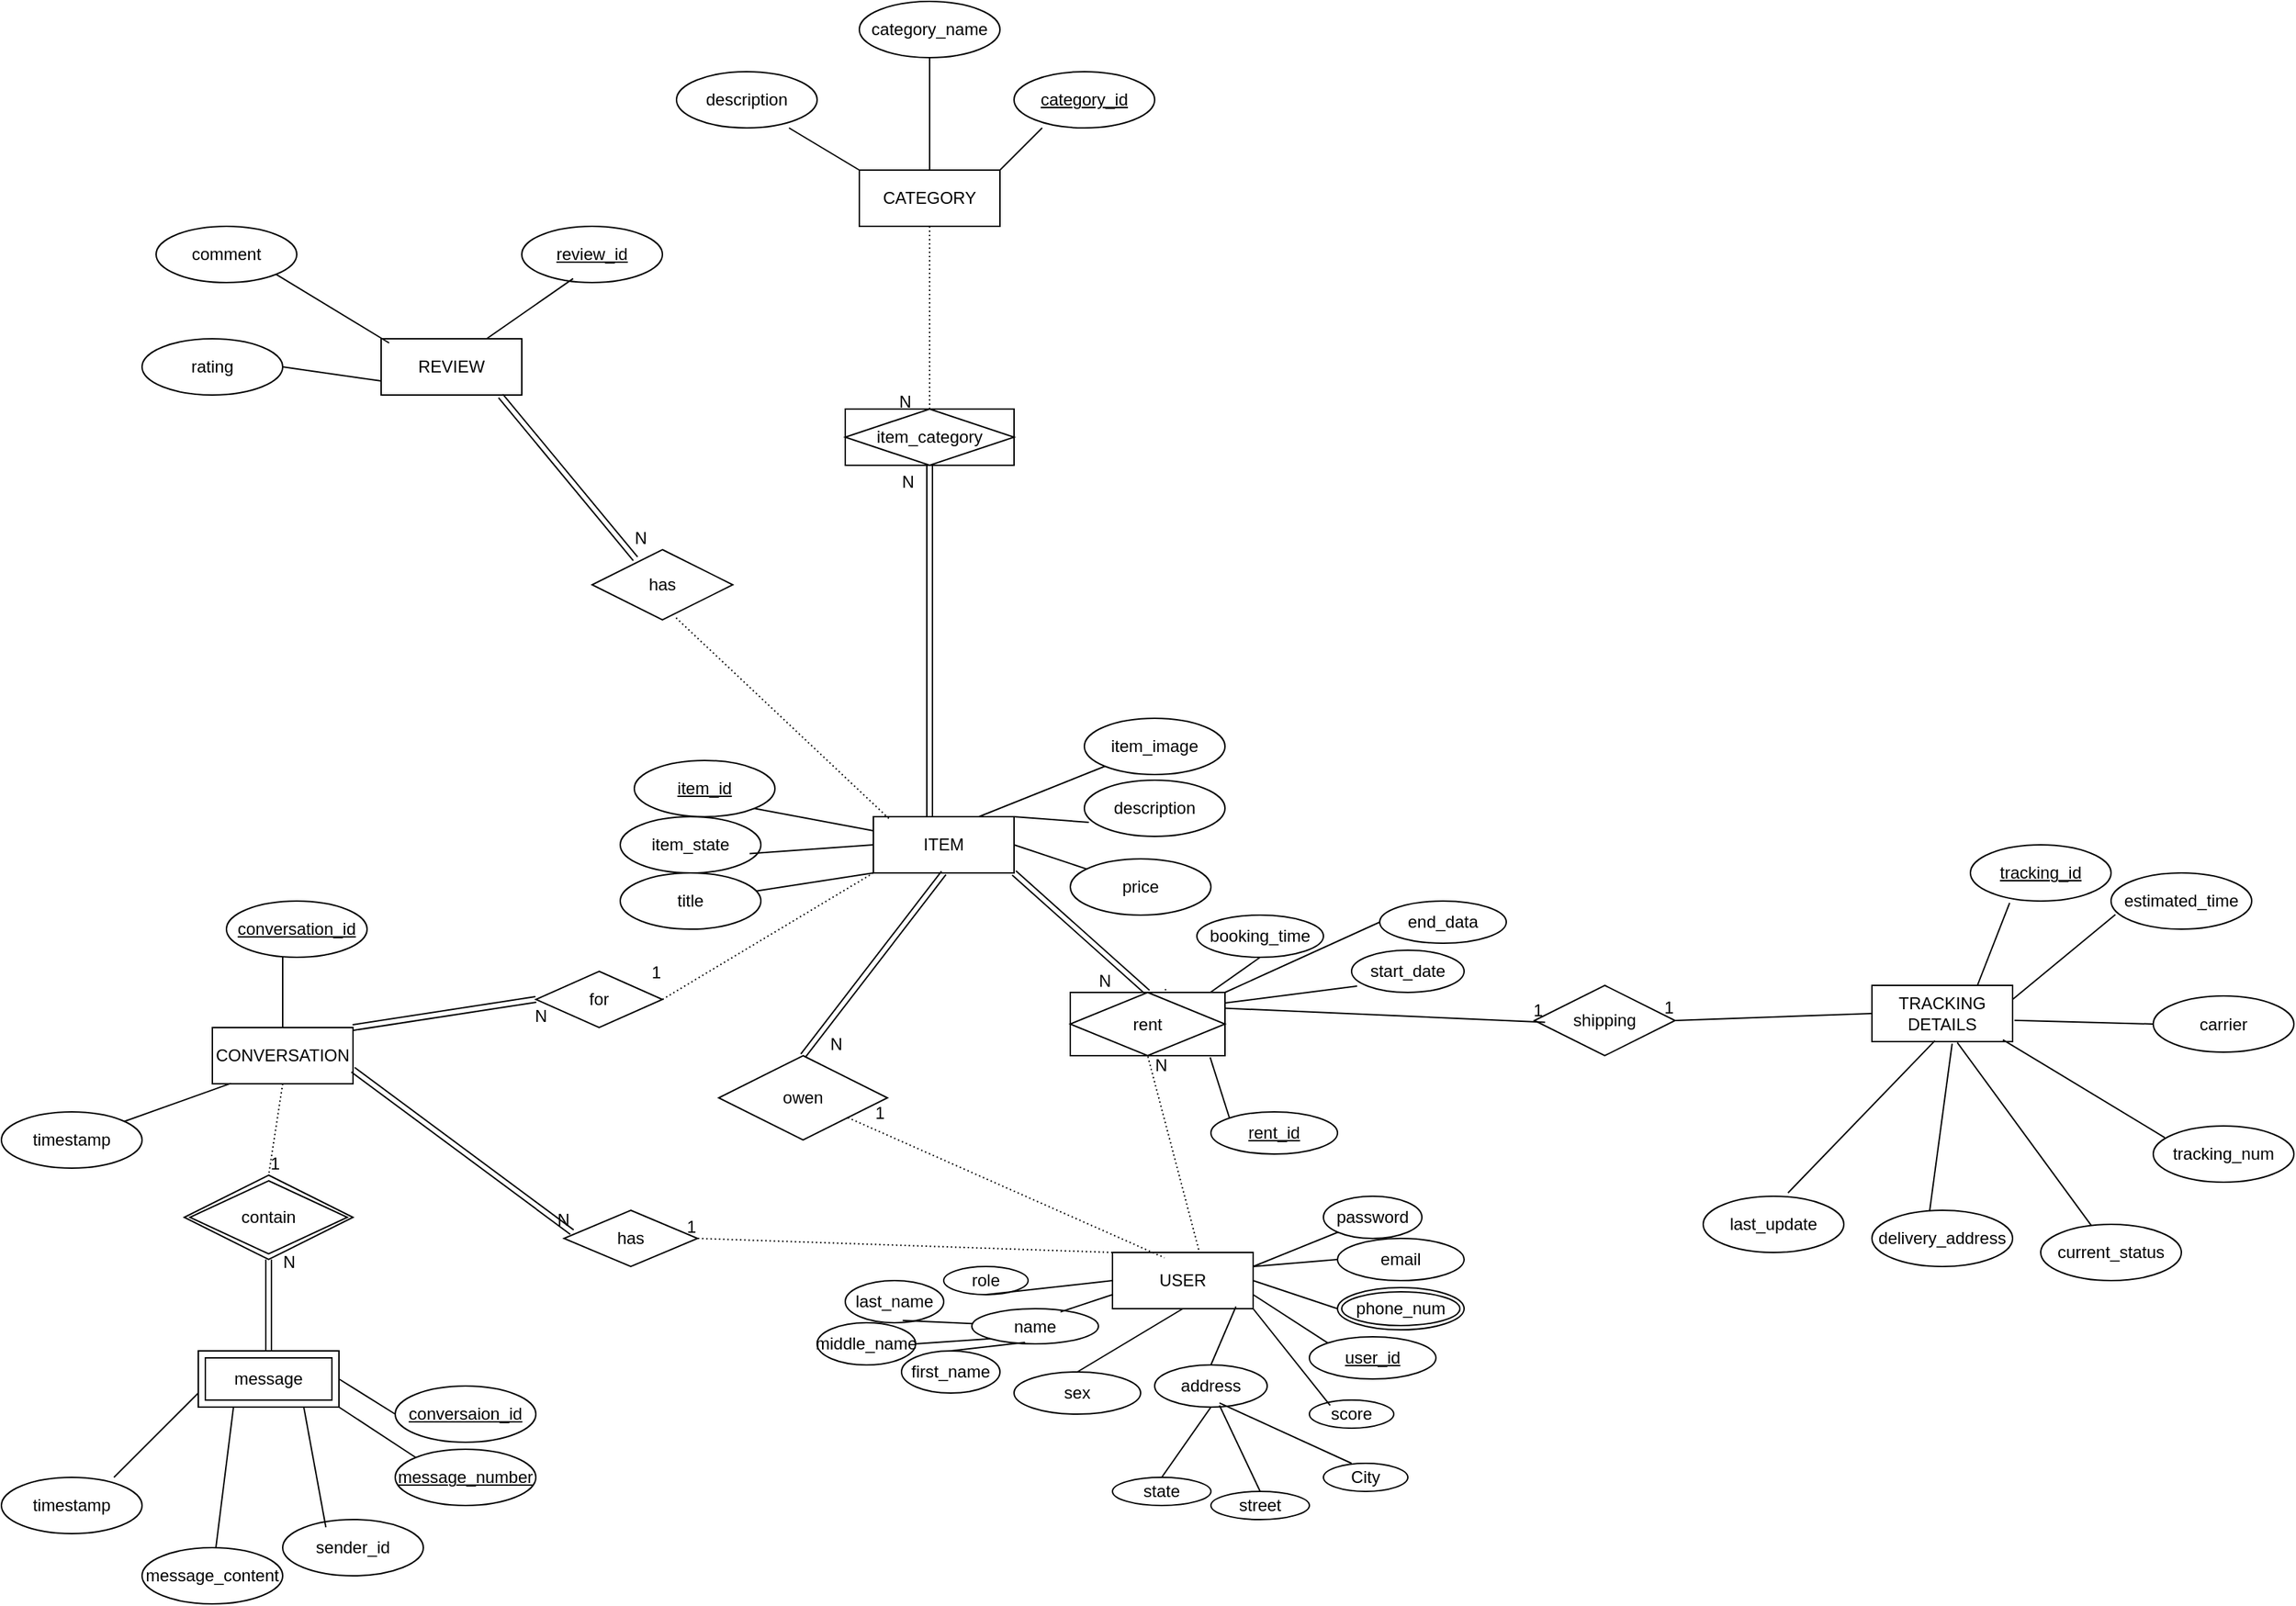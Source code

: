 <mxfile version="26.2.2">
  <diagram name="Page-1" id="l9JlZQkNLKE_KTfB_-UX">
    <mxGraphModel dx="2308" dy="1243" grid="1" gridSize="10" guides="1" tooltips="1" connect="1" arrows="1" fold="1" page="0" pageScale="1" pageWidth="1654" pageHeight="1169" math="0" shadow="0">
      <root>
        <mxCell id="0" />
        <mxCell id="1" parent="0" />
        <mxCell id="wPHAMOmzvQz0wvzDcsgE-15" value="USER" style="whiteSpace=wrap;html=1;align=center;" parent="1" vertex="1">
          <mxGeometry x="-330" y="880" width="100" height="40" as="geometry" />
        </mxCell>
        <mxCell id="wPHAMOmzvQz0wvzDcsgE-16" value="ITEM" style="whiteSpace=wrap;html=1;align=center;" parent="1" vertex="1">
          <mxGeometry x="-500" y="570" width="100" height="40" as="geometry" />
        </mxCell>
        <mxCell id="wPHAMOmzvQz0wvzDcsgE-17" value="REVIEW" style="whiteSpace=wrap;html=1;align=center;" parent="1" vertex="1">
          <mxGeometry x="-850" y="230" width="100" height="40" as="geometry" />
        </mxCell>
        <mxCell id="wPHAMOmzvQz0wvzDcsgE-18" value="CATEGORY" style="whiteSpace=wrap;html=1;align=center;" parent="1" vertex="1">
          <mxGeometry x="-510" y="110" width="100" height="40" as="geometry" />
        </mxCell>
        <mxCell id="wPHAMOmzvQz0wvzDcsgE-19" value="CONVERSATION" style="whiteSpace=wrap;html=1;align=center;" parent="1" vertex="1">
          <mxGeometry x="-970" y="720" width="100" height="40" as="geometry" />
        </mxCell>
        <mxCell id="wPHAMOmzvQz0wvzDcsgE-20" value="TRACKING DETAILS" style="whiteSpace=wrap;html=1;align=center;" parent="1" vertex="1">
          <mxGeometry x="210" y="690" width="100" height="40" as="geometry" />
        </mxCell>
        <mxCell id="wPHAMOmzvQz0wvzDcsgE-49" value="address" style="ellipse;whiteSpace=wrap;html=1;align=center;" parent="1" vertex="1">
          <mxGeometry x="-300" y="960" width="80" height="30" as="geometry" />
        </mxCell>
        <mxCell id="wPHAMOmzvQz0wvzDcsgE-50" value="sex" style="ellipse;whiteSpace=wrap;html=1;align=center;" parent="1" vertex="1">
          <mxGeometry x="-400" y="965" width="90" height="30" as="geometry" />
        </mxCell>
        <mxCell id="wPHAMOmzvQz0wvzDcsgE-51" value="name" style="ellipse;whiteSpace=wrap;html=1;align=center;" parent="1" vertex="1">
          <mxGeometry x="-430" y="920" width="90" height="25" as="geometry" />
        </mxCell>
        <mxCell id="wPHAMOmzvQz0wvzDcsgE-55" value="first_name" style="ellipse;whiteSpace=wrap;html=1;align=center;" parent="1" vertex="1">
          <mxGeometry x="-480" y="950" width="70" height="30" as="geometry" />
        </mxCell>
        <mxCell id="wPHAMOmzvQz0wvzDcsgE-57" value="middle_name" style="ellipse;whiteSpace=wrap;html=1;align=center;" parent="1" vertex="1">
          <mxGeometry x="-540" y="930" width="70" height="30" as="geometry" />
        </mxCell>
        <mxCell id="wPHAMOmzvQz0wvzDcsgE-59" value="last_name" style="ellipse;whiteSpace=wrap;html=1;align=center;" parent="1" vertex="1">
          <mxGeometry x="-520" y="900" width="70" height="30" as="geometry" />
        </mxCell>
        <mxCell id="wPHAMOmzvQz0wvzDcsgE-61" value="" style="endArrow=none;html=1;rounded=0;exitX=0.5;exitY=1;exitDx=0;exitDy=0;entryX=0.5;entryY=0;entryDx=0;entryDy=0;" parent="1" source="wPHAMOmzvQz0wvzDcsgE-15" target="wPHAMOmzvQz0wvzDcsgE-50" edge="1">
          <mxGeometry relative="1" as="geometry">
            <mxPoint x="-380" y="990" as="sourcePoint" />
            <mxPoint x="-220" y="990" as="targetPoint" />
          </mxGeometry>
        </mxCell>
        <mxCell id="wPHAMOmzvQz0wvzDcsgE-62" value="" style="endArrow=none;html=1;rounded=0;exitX=0.878;exitY=0.96;exitDx=0;exitDy=0;exitPerimeter=0;entryX=0.5;entryY=0;entryDx=0;entryDy=0;" parent="1" source="wPHAMOmzvQz0wvzDcsgE-15" target="wPHAMOmzvQz0wvzDcsgE-49" edge="1">
          <mxGeometry relative="1" as="geometry">
            <mxPoint x="-380" y="990" as="sourcePoint" />
            <mxPoint x="-220" y="990" as="targetPoint" />
          </mxGeometry>
        </mxCell>
        <mxCell id="wPHAMOmzvQz0wvzDcsgE-63" value="score" style="ellipse;whiteSpace=wrap;html=1;align=center;" parent="1" vertex="1">
          <mxGeometry x="-190" y="985" width="60" height="20" as="geometry" />
        </mxCell>
        <mxCell id="wPHAMOmzvQz0wvzDcsgE-64" value="" style="endArrow=none;html=1;rounded=0;exitX=1;exitY=1;exitDx=0;exitDy=0;entryX=0.246;entryY=0.191;entryDx=0;entryDy=0;entryPerimeter=0;" parent="1" source="wPHAMOmzvQz0wvzDcsgE-15" target="wPHAMOmzvQz0wvzDcsgE-63" edge="1">
          <mxGeometry relative="1" as="geometry">
            <mxPoint x="-380" y="990" as="sourcePoint" />
            <mxPoint x="-220" y="990" as="targetPoint" />
          </mxGeometry>
        </mxCell>
        <mxCell id="wPHAMOmzvQz0wvzDcsgE-66" value="state" style="ellipse;whiteSpace=wrap;html=1;align=center;" parent="1" vertex="1">
          <mxGeometry x="-330" y="1040" width="70" height="20" as="geometry" />
        </mxCell>
        <mxCell id="wPHAMOmzvQz0wvzDcsgE-67" value="" style="endArrow=none;html=1;rounded=0;exitX=0.5;exitY=0;exitDx=0;exitDy=0;entryX=0.5;entryY=1;entryDx=0;entryDy=0;" parent="1" source="wPHAMOmzvQz0wvzDcsgE-66" target="wPHAMOmzvQz0wvzDcsgE-49" edge="1">
          <mxGeometry relative="1" as="geometry">
            <mxPoint x="-380" y="900" as="sourcePoint" />
            <mxPoint x="-220" y="900" as="targetPoint" />
          </mxGeometry>
        </mxCell>
        <mxCell id="wPHAMOmzvQz0wvzDcsgE-68" value="street" style="ellipse;whiteSpace=wrap;html=1;align=center;" parent="1" vertex="1">
          <mxGeometry x="-260" y="1050" width="70" height="20" as="geometry" />
        </mxCell>
        <mxCell id="wPHAMOmzvQz0wvzDcsgE-70" value="" style="endArrow=none;html=1;rounded=0;exitX=0.5;exitY=0;exitDx=0;exitDy=0;entryX=0.576;entryY=0.961;entryDx=0;entryDy=0;entryPerimeter=0;" parent="1" source="wPHAMOmzvQz0wvzDcsgE-68" target="wPHAMOmzvQz0wvzDcsgE-49" edge="1">
          <mxGeometry relative="1" as="geometry">
            <mxPoint x="-380" y="900" as="sourcePoint" />
            <mxPoint x="-220" y="900" as="targetPoint" />
          </mxGeometry>
        </mxCell>
        <mxCell id="wPHAMOmzvQz0wvzDcsgE-71" value="City" style="ellipse;whiteSpace=wrap;html=1;align=center;" parent="1" vertex="1">
          <mxGeometry x="-180" y="1030" width="60" height="20" as="geometry" />
        </mxCell>
        <mxCell id="wPHAMOmzvQz0wvzDcsgE-72" value="" style="endArrow=none;html=1;rounded=0;entryX=0.576;entryY=0.903;entryDx=0;entryDy=0;entryPerimeter=0;exitX=0.333;exitY=0;exitDx=0;exitDy=0;exitPerimeter=0;" parent="1" source="wPHAMOmzvQz0wvzDcsgE-71" target="wPHAMOmzvQz0wvzDcsgE-49" edge="1">
          <mxGeometry relative="1" as="geometry">
            <mxPoint x="-210" y="1040" as="sourcePoint" />
            <mxPoint x="-220" y="900" as="targetPoint" />
          </mxGeometry>
        </mxCell>
        <mxCell id="wPHAMOmzvQz0wvzDcsgE-74" value="" style="endArrow=none;html=1;rounded=0;entryX=0;entryY=0;entryDx=0;entryDy=0;exitX=1;exitY=0.75;exitDx=0;exitDy=0;" parent="1" source="wPHAMOmzvQz0wvzDcsgE-15" target="wPHAMOmzvQz0wvzDcsgE-80" edge="1">
          <mxGeometry relative="1" as="geometry">
            <mxPoint x="-380" y="900" as="sourcePoint" />
            <mxPoint x="-190.48" y="907.525" as="targetPoint" />
          </mxGeometry>
        </mxCell>
        <mxCell id="wPHAMOmzvQz0wvzDcsgE-75" value="" style="endArrow=none;html=1;rounded=0;exitX=0.583;exitY=0.946;exitDx=0;exitDy=0;exitPerimeter=0;" parent="1" source="wPHAMOmzvQz0wvzDcsgE-59" target="wPHAMOmzvQz0wvzDcsgE-51" edge="1">
          <mxGeometry relative="1" as="geometry">
            <mxPoint x="-380" y="900" as="sourcePoint" />
            <mxPoint x="-220" y="900" as="targetPoint" />
          </mxGeometry>
        </mxCell>
        <mxCell id="wPHAMOmzvQz0wvzDcsgE-76" value="" style="endArrow=none;html=1;rounded=0;exitX=1;exitY=0.5;exitDx=0;exitDy=0;entryX=0;entryY=1;entryDx=0;entryDy=0;" parent="1" source="wPHAMOmzvQz0wvzDcsgE-57" target="wPHAMOmzvQz0wvzDcsgE-51" edge="1">
          <mxGeometry relative="1" as="geometry">
            <mxPoint x="-380" y="900" as="sourcePoint" />
            <mxPoint x="-220" y="900" as="targetPoint" />
          </mxGeometry>
        </mxCell>
        <mxCell id="wPHAMOmzvQz0wvzDcsgE-77" value="" style="endArrow=none;html=1;rounded=0;exitX=0.5;exitY=0;exitDx=0;exitDy=0;entryX=0.42;entryY=0.962;entryDx=0;entryDy=0;entryPerimeter=0;" parent="1" source="wPHAMOmzvQz0wvzDcsgE-55" target="wPHAMOmzvQz0wvzDcsgE-51" edge="1">
          <mxGeometry relative="1" as="geometry">
            <mxPoint x="-380" y="900" as="sourcePoint" />
            <mxPoint x="-220" y="900" as="targetPoint" />
          </mxGeometry>
        </mxCell>
        <mxCell id="wPHAMOmzvQz0wvzDcsgE-78" value="" style="endArrow=none;html=1;rounded=0;exitX=0.7;exitY=0.092;exitDx=0;exitDy=0;exitPerimeter=0;entryX=0;entryY=0.75;entryDx=0;entryDy=0;" parent="1" source="wPHAMOmzvQz0wvzDcsgE-51" target="wPHAMOmzvQz0wvzDcsgE-15" edge="1">
          <mxGeometry relative="1" as="geometry">
            <mxPoint x="-380" y="900" as="sourcePoint" />
            <mxPoint x="-220" y="900" as="targetPoint" />
          </mxGeometry>
        </mxCell>
        <mxCell id="wPHAMOmzvQz0wvzDcsgE-79" value="phone_num" style="ellipse;shape=doubleEllipse;margin=3;whiteSpace=wrap;html=1;align=center;" parent="1" vertex="1">
          <mxGeometry x="-170" y="905" width="90" height="30" as="geometry" />
        </mxCell>
        <mxCell id="wPHAMOmzvQz0wvzDcsgE-80" value="user_id" style="ellipse;whiteSpace=wrap;html=1;align=center;fontStyle=4;" parent="1" vertex="1">
          <mxGeometry x="-190" y="940" width="90" height="30" as="geometry" />
        </mxCell>
        <mxCell id="wPHAMOmzvQz0wvzDcsgE-81" value="" style="endArrow=none;html=1;rounded=0;entryX=0;entryY=0.5;entryDx=0;entryDy=0;exitX=1;exitY=0.5;exitDx=0;exitDy=0;" parent="1" source="wPHAMOmzvQz0wvzDcsgE-15" target="wPHAMOmzvQz0wvzDcsgE-79" edge="1">
          <mxGeometry relative="1" as="geometry">
            <mxPoint x="-380" y="900" as="sourcePoint" />
            <mxPoint x="-220" y="900" as="targetPoint" />
          </mxGeometry>
        </mxCell>
        <mxCell id="wPHAMOmzvQz0wvzDcsgE-84" value="email" style="ellipse;whiteSpace=wrap;html=1;align=center;" parent="1" vertex="1">
          <mxGeometry x="-170" y="870" width="90" height="30" as="geometry" />
        </mxCell>
        <mxCell id="wPHAMOmzvQz0wvzDcsgE-85" value="" style="endArrow=none;html=1;rounded=0;entryX=0;entryY=0.5;entryDx=0;entryDy=0;" parent="1" target="wPHAMOmzvQz0wvzDcsgE-84" edge="1">
          <mxGeometry relative="1" as="geometry">
            <mxPoint x="-230" y="890" as="sourcePoint" />
            <mxPoint x="-220" y="900" as="targetPoint" />
          </mxGeometry>
        </mxCell>
        <mxCell id="wPHAMOmzvQz0wvzDcsgE-86" value="password" style="ellipse;whiteSpace=wrap;html=1;align=center;" parent="1" vertex="1">
          <mxGeometry x="-180" y="840" width="70" height="30" as="geometry" />
        </mxCell>
        <mxCell id="wPHAMOmzvQz0wvzDcsgE-87" value="" style="endArrow=none;html=1;rounded=0;entryX=0;entryY=1;entryDx=0;entryDy=0;exitX=1;exitY=0.25;exitDx=0;exitDy=0;" parent="1" source="wPHAMOmzvQz0wvzDcsgE-15" target="wPHAMOmzvQz0wvzDcsgE-86" edge="1">
          <mxGeometry relative="1" as="geometry">
            <mxPoint x="-380" y="900" as="sourcePoint" />
            <mxPoint x="-220" y="900" as="targetPoint" />
          </mxGeometry>
        </mxCell>
        <mxCell id="wPHAMOmzvQz0wvzDcsgE-88" value="role" style="ellipse;whiteSpace=wrap;html=1;align=center;" parent="1" vertex="1">
          <mxGeometry x="-450" y="890" width="60" height="20" as="geometry" />
        </mxCell>
        <mxCell id="wPHAMOmzvQz0wvzDcsgE-89" value="" style="endArrow=none;html=1;rounded=0;exitX=0.5;exitY=1;exitDx=0;exitDy=0;entryX=0;entryY=0.5;entryDx=0;entryDy=0;" parent="1" source="wPHAMOmzvQz0wvzDcsgE-88" target="wPHAMOmzvQz0wvzDcsgE-15" edge="1">
          <mxGeometry relative="1" as="geometry">
            <mxPoint x="-380" y="900" as="sourcePoint" />
            <mxPoint x="-220" y="900" as="targetPoint" />
          </mxGeometry>
        </mxCell>
        <mxCell id="wPHAMOmzvQz0wvzDcsgE-96" value="owen" style="shape=rhombus;perimeter=rhombusPerimeter;whiteSpace=wrap;html=1;align=center;" parent="1" vertex="1">
          <mxGeometry x="-610" y="740" width="120" height="60" as="geometry" />
        </mxCell>
        <mxCell id="wPHAMOmzvQz0wvzDcsgE-97" value="" style="shape=link;html=1;rounded=0;exitX=0.5;exitY=0;exitDx=0;exitDy=0;entryX=0.5;entryY=1;entryDx=0;entryDy=0;" parent="1" source="wPHAMOmzvQz0wvzDcsgE-96" target="wPHAMOmzvQz0wvzDcsgE-16" edge="1">
          <mxGeometry relative="1" as="geometry">
            <mxPoint x="-310" y="590" as="sourcePoint" />
            <mxPoint x="-150" y="590" as="targetPoint" />
          </mxGeometry>
        </mxCell>
        <mxCell id="wPHAMOmzvQz0wvzDcsgE-98" value="N" style="resizable=0;html=1;whiteSpace=wrap;align=right;verticalAlign=bottom;" parent="wPHAMOmzvQz0wvzDcsgE-97" connectable="0" vertex="1">
          <mxGeometry x="1" relative="1" as="geometry">
            <mxPoint x="-70" y="130" as="offset" />
          </mxGeometry>
        </mxCell>
        <mxCell id="wPHAMOmzvQz0wvzDcsgE-99" value="" style="endArrow=none;html=1;rounded=0;dashed=1;dashPattern=1 2;entryX=0.37;entryY=0.094;entryDx=0;entryDy=0;entryPerimeter=0;" parent="1" source="wPHAMOmzvQz0wvzDcsgE-96" target="wPHAMOmzvQz0wvzDcsgE-15" edge="1">
          <mxGeometry relative="1" as="geometry">
            <mxPoint x="-310" y="590" as="sourcePoint" />
            <mxPoint x="-150" y="590" as="targetPoint" />
          </mxGeometry>
        </mxCell>
        <mxCell id="wPHAMOmzvQz0wvzDcsgE-100" value="1" style="resizable=0;html=1;whiteSpace=wrap;align=right;verticalAlign=bottom;" parent="wPHAMOmzvQz0wvzDcsgE-99" connectable="0" vertex="1">
          <mxGeometry x="1" relative="1" as="geometry">
            <mxPoint x="-197" y="-94" as="offset" />
          </mxGeometry>
        </mxCell>
        <mxCell id="wPHAMOmzvQz0wvzDcsgE-105" value="" style="shape=link;html=1;rounded=0;exitX=1;exitY=1;exitDx=0;exitDy=0;entryX=0.5;entryY=0;entryDx=0;entryDy=0;" parent="1" source="wPHAMOmzvQz0wvzDcsgE-16" target="LBv7Q6NV7wOnJ5ve1A3O-66" edge="1">
          <mxGeometry relative="1" as="geometry">
            <mxPoint x="-400" y="620" as="sourcePoint" />
            <mxPoint x="-290" y="680" as="targetPoint" />
          </mxGeometry>
        </mxCell>
        <mxCell id="wPHAMOmzvQz0wvzDcsgE-106" value="N" style="resizable=0;html=1;whiteSpace=wrap;align=right;verticalAlign=bottom;" parent="wPHAMOmzvQz0wvzDcsgE-105" connectable="0" vertex="1">
          <mxGeometry x="1" relative="1" as="geometry">
            <mxPoint x="-25" as="offset" />
          </mxGeometry>
        </mxCell>
        <mxCell id="wPHAMOmzvQz0wvzDcsgE-111" value="item_id" style="ellipse;whiteSpace=wrap;html=1;align=center;fontStyle=4;" parent="1" vertex="1">
          <mxGeometry x="-670" y="530" width="100" height="40" as="geometry" />
        </mxCell>
        <mxCell id="wPHAMOmzvQz0wvzDcsgE-113" value="item_image" style="ellipse;whiteSpace=wrap;html=1;align=center;" parent="1" vertex="1">
          <mxGeometry x="-350" y="500" width="100" height="40" as="geometry" />
        </mxCell>
        <mxCell id="wPHAMOmzvQz0wvzDcsgE-114" value="price" style="ellipse;whiteSpace=wrap;html=1;align=center;" parent="1" vertex="1">
          <mxGeometry x="-360" y="600" width="100" height="40" as="geometry" />
        </mxCell>
        <mxCell id="wPHAMOmzvQz0wvzDcsgE-115" value="description" style="ellipse;whiteSpace=wrap;html=1;align=center;" parent="1" vertex="1">
          <mxGeometry x="-350" y="544" width="100" height="40" as="geometry" />
        </mxCell>
        <mxCell id="wPHAMOmzvQz0wvzDcsgE-117" value="item_state" style="ellipse;whiteSpace=wrap;html=1;align=center;" parent="1" vertex="1">
          <mxGeometry x="-680" y="570" width="100" height="40" as="geometry" />
        </mxCell>
        <mxCell id="wPHAMOmzvQz0wvzDcsgE-118" value="title" style="ellipse;whiteSpace=wrap;html=1;align=center;" parent="1" vertex="1">
          <mxGeometry x="-680" y="610" width="100" height="40" as="geometry" />
        </mxCell>
        <mxCell id="wPHAMOmzvQz0wvzDcsgE-119" value="" style="endArrow=none;html=1;rounded=0;exitX=1;exitY=0.5;exitDx=0;exitDy=0;" parent="1" source="wPHAMOmzvQz0wvzDcsgE-16" target="wPHAMOmzvQz0wvzDcsgE-114" edge="1">
          <mxGeometry relative="1" as="geometry">
            <mxPoint x="-310" y="590" as="sourcePoint" />
            <mxPoint x="-150" y="590" as="targetPoint" />
          </mxGeometry>
        </mxCell>
        <mxCell id="wPHAMOmzvQz0wvzDcsgE-120" value="" style="endArrow=none;html=1;rounded=0;exitX=1;exitY=0;exitDx=0;exitDy=0;entryX=0.032;entryY=0.75;entryDx=0;entryDy=0;entryPerimeter=0;" parent="1" source="wPHAMOmzvQz0wvzDcsgE-16" target="wPHAMOmzvQz0wvzDcsgE-115" edge="1">
          <mxGeometry relative="1" as="geometry">
            <mxPoint x="-310" y="590" as="sourcePoint" />
            <mxPoint x="-150" y="590" as="targetPoint" />
          </mxGeometry>
        </mxCell>
        <mxCell id="wPHAMOmzvQz0wvzDcsgE-122" value="" style="endArrow=none;html=1;rounded=0;exitX=0;exitY=1;exitDx=0;exitDy=0;entryX=0.75;entryY=0;entryDx=0;entryDy=0;" parent="1" source="wPHAMOmzvQz0wvzDcsgE-113" target="wPHAMOmzvQz0wvzDcsgE-16" edge="1">
          <mxGeometry relative="1" as="geometry">
            <mxPoint x="-310" y="590" as="sourcePoint" />
            <mxPoint x="-150" y="590" as="targetPoint" />
          </mxGeometry>
        </mxCell>
        <mxCell id="wPHAMOmzvQz0wvzDcsgE-125" value="" style="endArrow=none;html=1;rounded=0;exitX=1;exitY=1;exitDx=0;exitDy=0;entryX=0;entryY=0.25;entryDx=0;entryDy=0;" parent="1" source="wPHAMOmzvQz0wvzDcsgE-111" target="wPHAMOmzvQz0wvzDcsgE-16" edge="1">
          <mxGeometry relative="1" as="geometry">
            <mxPoint x="-310" y="590" as="sourcePoint" />
            <mxPoint x="-150" y="590" as="targetPoint" />
          </mxGeometry>
        </mxCell>
        <mxCell id="wPHAMOmzvQz0wvzDcsgE-126" value="" style="endArrow=none;html=1;rounded=0;exitX=0.92;exitY=0.656;exitDx=0;exitDy=0;exitPerimeter=0;entryX=0;entryY=0.5;entryDx=0;entryDy=0;" parent="1" source="wPHAMOmzvQz0wvzDcsgE-117" target="wPHAMOmzvQz0wvzDcsgE-16" edge="1">
          <mxGeometry relative="1" as="geometry">
            <mxPoint x="-310" y="590" as="sourcePoint" />
            <mxPoint x="-510" y="596" as="targetPoint" />
          </mxGeometry>
        </mxCell>
        <mxCell id="wPHAMOmzvQz0wvzDcsgE-128" value="" style="endArrow=none;html=1;rounded=0;entryX=0;entryY=1;entryDx=0;entryDy=0;" parent="1" source="wPHAMOmzvQz0wvzDcsgE-118" target="wPHAMOmzvQz0wvzDcsgE-16" edge="1">
          <mxGeometry relative="1" as="geometry">
            <mxPoint x="-310" y="590" as="sourcePoint" />
            <mxPoint x="-150" y="590" as="targetPoint" />
          </mxGeometry>
        </mxCell>
        <mxCell id="wPHAMOmzvQz0wvzDcsgE-129" value="" style="endArrow=none;html=1;rounded=0;dashed=1;dashPattern=1 2;exitX=0.613;exitY=-0.051;exitDx=0;exitDy=0;exitPerimeter=0;entryX=0.5;entryY=1;entryDx=0;entryDy=0;" parent="1" source="LBv7Q6NV7wOnJ5ve1A3O-66" edge="1">
          <mxGeometry relative="1" as="geometry">
            <mxPoint x="-370" y="770" as="sourcePoint" />
            <mxPoint x="-260" y="740" as="targetPoint" />
          </mxGeometry>
        </mxCell>
        <mxCell id="wPHAMOmzvQz0wvzDcsgE-130" value="N" style="resizable=0;html=1;whiteSpace=wrap;align=right;verticalAlign=bottom;" parent="wPHAMOmzvQz0wvzDcsgE-129" connectable="0" vertex="1">
          <mxGeometry x="1" relative="1" as="geometry">
            <mxPoint x="-30" y="15" as="offset" />
          </mxGeometry>
        </mxCell>
        <mxCell id="LBv7Q6NV7wOnJ5ve1A3O-4" value="rent_id" style="ellipse;whiteSpace=wrap;html=1;align=center;fontStyle=4;" parent="1" vertex="1">
          <mxGeometry x="-260" y="780" width="90" height="30" as="geometry" />
        </mxCell>
        <mxCell id="LBv7Q6NV7wOnJ5ve1A3O-9" value="" style="endArrow=none;html=1;rounded=0;exitX=0.904;exitY=1.026;exitDx=0;exitDy=0;exitPerimeter=0;entryX=0;entryY=0;entryDx=0;entryDy=0;" parent="1" source="LBv7Q6NV7wOnJ5ve1A3O-66" target="LBv7Q6NV7wOnJ5ve1A3O-4" edge="1">
          <mxGeometry relative="1" as="geometry">
            <mxPoint x="-248" y="737" as="sourcePoint" />
            <mxPoint x="-250" y="830" as="targetPoint" />
          </mxGeometry>
        </mxCell>
        <mxCell id="LBv7Q6NV7wOnJ5ve1A3O-12" value="booking_time" style="ellipse;whiteSpace=wrap;html=1;align=center;" parent="1" vertex="1">
          <mxGeometry x="-270" y="640" width="90" height="30" as="geometry" />
        </mxCell>
        <mxCell id="LBv7Q6NV7wOnJ5ve1A3O-14" value="end_data" style="ellipse;whiteSpace=wrap;html=1;align=center;" parent="1" vertex="1">
          <mxGeometry x="-140" y="630" width="90" height="30" as="geometry" />
        </mxCell>
        <mxCell id="LBv7Q6NV7wOnJ5ve1A3O-15" value="start_date" style="ellipse;whiteSpace=wrap;html=1;align=center;" parent="1" vertex="1">
          <mxGeometry x="-160" y="665" width="80" height="30" as="geometry" />
        </mxCell>
        <mxCell id="LBv7Q6NV7wOnJ5ve1A3O-16" value="" style="endArrow=none;html=1;rounded=0;entryX=0.5;entryY=1;entryDx=0;entryDy=0;exitX=0.857;exitY=0.083;exitDx=0;exitDy=0;exitPerimeter=0;" parent="1" source="LBv7Q6NV7wOnJ5ve1A3O-66" target="LBv7Q6NV7wOnJ5ve1A3O-12" edge="1">
          <mxGeometry relative="1" as="geometry">
            <mxPoint x="-248.96" y="689" as="sourcePoint" />
            <mxPoint x="-250" y="830" as="targetPoint" />
          </mxGeometry>
        </mxCell>
        <mxCell id="LBv7Q6NV7wOnJ5ve1A3O-18" value="" style="endArrow=none;html=1;rounded=0;entryX=0;entryY=0.5;entryDx=0;entryDy=0;exitX=1;exitY=0;exitDx=0;exitDy=0;" parent="1" source="LBv7Q6NV7wOnJ5ve1A3O-66" target="LBv7Q6NV7wOnJ5ve1A3O-14" edge="1">
          <mxGeometry relative="1" as="geometry">
            <mxPoint x="-218" y="699.02" as="sourcePoint" />
            <mxPoint x="-250" y="830" as="targetPoint" />
          </mxGeometry>
        </mxCell>
        <mxCell id="LBv7Q6NV7wOnJ5ve1A3O-19" value="" style="endArrow=none;html=1;rounded=0;exitX=1;exitY=0.167;exitDx=0;exitDy=0;exitPerimeter=0;entryX=0.049;entryY=0.851;entryDx=0;entryDy=0;entryPerimeter=0;" parent="1" source="LBv7Q6NV7wOnJ5ve1A3O-66" target="LBv7Q6NV7wOnJ5ve1A3O-15" edge="1">
          <mxGeometry relative="1" as="geometry">
            <mxPoint x="-236.22" y="715.0" as="sourcePoint" />
            <mxPoint x="-170" y="690" as="targetPoint" />
          </mxGeometry>
        </mxCell>
        <mxCell id="LBv7Q6NV7wOnJ5ve1A3O-20" value="for" style="shape=rhombus;perimeter=rhombusPerimeter;whiteSpace=wrap;html=1;align=center;" parent="1" vertex="1">
          <mxGeometry x="-740" y="680" width="90" height="40" as="geometry" />
        </mxCell>
        <mxCell id="LBv7Q6NV7wOnJ5ve1A3O-22" value="" style="endArrow=none;html=1;rounded=0;dashed=1;dashPattern=1 2;entryX=0;entryY=1;entryDx=0;entryDy=0;exitX=1;exitY=0.5;exitDx=0;exitDy=0;" parent="1" source="LBv7Q6NV7wOnJ5ve1A3O-20" target="wPHAMOmzvQz0wvzDcsgE-16" edge="1">
          <mxGeometry relative="1" as="geometry">
            <mxPoint x="-690" y="810" as="sourcePoint" />
            <mxPoint x="-530" y="810" as="targetPoint" />
          </mxGeometry>
        </mxCell>
        <mxCell id="LBv7Q6NV7wOnJ5ve1A3O-23" value="1" style="resizable=0;html=1;whiteSpace=wrap;align=right;verticalAlign=bottom;" parent="LBv7Q6NV7wOnJ5ve1A3O-22" connectable="0" vertex="1">
          <mxGeometry x="1" relative="1" as="geometry">
            <mxPoint x="-150" y="80" as="offset" />
          </mxGeometry>
        </mxCell>
        <mxCell id="LBv7Q6NV7wOnJ5ve1A3O-24" value="" style="shape=link;html=1;rounded=0;exitX=1;exitY=0;exitDx=0;exitDy=0;entryX=0;entryY=0.5;entryDx=0;entryDy=0;" parent="1" source="wPHAMOmzvQz0wvzDcsgE-19" target="LBv7Q6NV7wOnJ5ve1A3O-20" edge="1">
          <mxGeometry relative="1" as="geometry">
            <mxPoint x="-690" y="810" as="sourcePoint" />
            <mxPoint x="-780" y="710" as="targetPoint" />
          </mxGeometry>
        </mxCell>
        <mxCell id="LBv7Q6NV7wOnJ5ve1A3O-25" value="N" style="resizable=0;html=1;whiteSpace=wrap;align=right;verticalAlign=bottom;" parent="LBv7Q6NV7wOnJ5ve1A3O-24" connectable="0" vertex="1">
          <mxGeometry x="1" relative="1" as="geometry">
            <mxPoint x="10" y="20" as="offset" />
          </mxGeometry>
        </mxCell>
        <mxCell id="LBv7Q6NV7wOnJ5ve1A3O-26" value="has" style="shape=rhombus;perimeter=rhombusPerimeter;whiteSpace=wrap;html=1;align=center;" parent="1" vertex="1">
          <mxGeometry x="-720" y="850" width="95" height="40" as="geometry" />
        </mxCell>
        <mxCell id="LBv7Q6NV7wOnJ5ve1A3O-27" value="" style="endArrow=none;html=1;rounded=0;dashed=1;dashPattern=1 2;exitX=0;exitY=0;exitDx=0;exitDy=0;entryX=1;entryY=0.5;entryDx=0;entryDy=0;" parent="1" source="wPHAMOmzvQz0wvzDcsgE-15" target="LBv7Q6NV7wOnJ5ve1A3O-26" edge="1">
          <mxGeometry relative="1" as="geometry">
            <mxPoint x="-690" y="810" as="sourcePoint" />
            <mxPoint x="-530" y="810" as="targetPoint" />
          </mxGeometry>
        </mxCell>
        <mxCell id="LBv7Q6NV7wOnJ5ve1A3O-28" value="1" style="resizable=0;html=1;whiteSpace=wrap;align=right;verticalAlign=bottom;" parent="LBv7Q6NV7wOnJ5ve1A3O-27" connectable="0" vertex="1">
          <mxGeometry x="1" relative="1" as="geometry" />
        </mxCell>
        <mxCell id="LBv7Q6NV7wOnJ5ve1A3O-29" value="" style="shape=link;html=1;rounded=0;exitX=1;exitY=0.75;exitDx=0;exitDy=0;entryX=0.06;entryY=0.388;entryDx=0;entryDy=0;entryPerimeter=0;" parent="1" source="wPHAMOmzvQz0wvzDcsgE-19" target="LBv7Q6NV7wOnJ5ve1A3O-26" edge="1">
          <mxGeometry relative="1" as="geometry">
            <mxPoint x="-820" y="800" as="sourcePoint" />
            <mxPoint x="-530" y="810" as="targetPoint" />
          </mxGeometry>
        </mxCell>
        <mxCell id="LBv7Q6NV7wOnJ5ve1A3O-30" value="N" style="resizable=0;html=1;whiteSpace=wrap;align=right;verticalAlign=bottom;" parent="LBv7Q6NV7wOnJ5ve1A3O-29" connectable="0" vertex="1">
          <mxGeometry x="1" relative="1" as="geometry" />
        </mxCell>
        <mxCell id="LBv7Q6NV7wOnJ5ve1A3O-36" value="timestamp" style="ellipse;whiteSpace=wrap;html=1;align=center;" parent="1" vertex="1">
          <mxGeometry x="-1120" y="780" width="100" height="40" as="geometry" />
        </mxCell>
        <mxCell id="LBv7Q6NV7wOnJ5ve1A3O-38" value="" style="endArrow=none;html=1;rounded=0;entryX=0.132;entryY=0.992;entryDx=0;entryDy=0;entryPerimeter=0;" parent="1" source="LBv7Q6NV7wOnJ5ve1A3O-36" target="wPHAMOmzvQz0wvzDcsgE-19" edge="1">
          <mxGeometry relative="1" as="geometry">
            <mxPoint x="-690" y="810" as="sourcePoint" />
            <mxPoint x="-530" y="810" as="targetPoint" />
          </mxGeometry>
        </mxCell>
        <mxCell id="LBv7Q6NV7wOnJ5ve1A3O-41" value="" style="endArrow=none;html=1;rounded=0;exitX=0.4;exitY=0.875;exitDx=0;exitDy=0;exitPerimeter=0;" parent="1" source="outE8r-VnyRLuQ_6sBiH-4" target="wPHAMOmzvQz0wvzDcsgE-19" edge="1">
          <mxGeometry relative="1" as="geometry">
            <mxPoint x="-867.7" y="678.0" as="sourcePoint" />
            <mxPoint x="-530" y="810" as="targetPoint" />
          </mxGeometry>
        </mxCell>
        <mxCell id="LBv7Q6NV7wOnJ5ve1A3O-44" value="message" style="shape=ext;margin=3;double=1;whiteSpace=wrap;html=1;align=center;" parent="1" vertex="1">
          <mxGeometry x="-980" y="950" width="100" height="40" as="geometry" />
        </mxCell>
        <mxCell id="LBv7Q6NV7wOnJ5ve1A3O-45" value="contain" style="shape=rhombus;double=1;perimeter=rhombusPerimeter;whiteSpace=wrap;html=1;align=center;" parent="1" vertex="1">
          <mxGeometry x="-990" y="825" width="120" height="60" as="geometry" />
        </mxCell>
        <mxCell id="LBv7Q6NV7wOnJ5ve1A3O-46" value="" style="endArrow=none;html=1;rounded=0;dashed=1;dashPattern=1 2;exitX=0.5;exitY=1;exitDx=0;exitDy=0;entryX=0.5;entryY=0;entryDx=0;entryDy=0;" parent="1" source="wPHAMOmzvQz0wvzDcsgE-19" target="LBv7Q6NV7wOnJ5ve1A3O-45" edge="1">
          <mxGeometry relative="1" as="geometry">
            <mxPoint x="-690" y="970" as="sourcePoint" />
            <mxPoint x="-530" y="970" as="targetPoint" />
          </mxGeometry>
        </mxCell>
        <mxCell id="LBv7Q6NV7wOnJ5ve1A3O-47" value="1" style="resizable=0;html=1;whiteSpace=wrap;align=right;verticalAlign=bottom;" parent="LBv7Q6NV7wOnJ5ve1A3O-46" connectable="0" vertex="1">
          <mxGeometry x="1" relative="1" as="geometry">
            <mxPoint x="10" as="offset" />
          </mxGeometry>
        </mxCell>
        <mxCell id="LBv7Q6NV7wOnJ5ve1A3O-48" value="" style="shape=link;html=1;rounded=0;exitX=0.5;exitY=0;exitDx=0;exitDy=0;entryX=0.5;entryY=1;entryDx=0;entryDy=0;" parent="1" source="LBv7Q6NV7wOnJ5ve1A3O-44" target="LBv7Q6NV7wOnJ5ve1A3O-45" edge="1">
          <mxGeometry relative="1" as="geometry">
            <mxPoint x="-690" y="970" as="sourcePoint" />
            <mxPoint x="-910" y="1010" as="targetPoint" />
          </mxGeometry>
        </mxCell>
        <mxCell id="LBv7Q6NV7wOnJ5ve1A3O-49" value="N" style="resizable=0;html=1;whiteSpace=wrap;align=right;verticalAlign=bottom;" parent="LBv7Q6NV7wOnJ5ve1A3O-48" connectable="0" vertex="1">
          <mxGeometry x="1" relative="1" as="geometry">
            <mxPoint x="20" y="10" as="offset" />
          </mxGeometry>
        </mxCell>
        <mxCell id="LBv7Q6NV7wOnJ5ve1A3O-50" value="timestamp" style="ellipse;whiteSpace=wrap;html=1;align=center;" parent="1" vertex="1">
          <mxGeometry x="-1120" y="1040" width="100" height="40" as="geometry" />
        </mxCell>
        <mxCell id="LBv7Q6NV7wOnJ5ve1A3O-51" value="&lt;div&gt;message_content&lt;/div&gt;" style="ellipse;whiteSpace=wrap;html=1;align=center;" parent="1" vertex="1">
          <mxGeometry x="-1020" y="1090" width="100" height="40" as="geometry" />
        </mxCell>
        <mxCell id="LBv7Q6NV7wOnJ5ve1A3O-52" value="sender_id" style="ellipse;whiteSpace=wrap;html=1;align=center;" parent="1" vertex="1">
          <mxGeometry x="-920" y="1070" width="100" height="40" as="geometry" />
        </mxCell>
        <mxCell id="LBv7Q6NV7wOnJ5ve1A3O-55" value="" style="endArrow=none;html=1;rounded=0;exitX=1;exitY=0.5;exitDx=0;exitDy=0;entryX=0;entryY=0.5;entryDx=0;entryDy=0;" parent="1" source="LBv7Q6NV7wOnJ5ve1A3O-44" target="LBv7Q6NV7wOnJ5ve1A3O-60" edge="1">
          <mxGeometry relative="1" as="geometry">
            <mxPoint x="-690" y="1140" as="sourcePoint" />
            <mxPoint x="-800.0" y="1190.0" as="targetPoint" />
          </mxGeometry>
        </mxCell>
        <mxCell id="LBv7Q6NV7wOnJ5ve1A3O-56" value="" style="endArrow=none;html=1;rounded=0;exitX=1;exitY=1;exitDx=0;exitDy=0;entryX=0;entryY=0;entryDx=0;entryDy=0;" parent="1" source="LBv7Q6NV7wOnJ5ve1A3O-44" target="LBv7Q6NV7wOnJ5ve1A3O-61" edge="1">
          <mxGeometry relative="1" as="geometry">
            <mxPoint x="-690" y="1140" as="sourcePoint" />
            <mxPoint x="-831.235" y="1234.383" as="targetPoint" />
          </mxGeometry>
        </mxCell>
        <mxCell id="LBv7Q6NV7wOnJ5ve1A3O-57" value="" style="endArrow=none;html=1;rounded=0;exitX=0.75;exitY=1;exitDx=0;exitDy=0;entryX=0.307;entryY=0.137;entryDx=0;entryDy=0;entryPerimeter=0;" parent="1" source="LBv7Q6NV7wOnJ5ve1A3O-44" target="LBv7Q6NV7wOnJ5ve1A3O-52" edge="1">
          <mxGeometry relative="1" as="geometry">
            <mxPoint x="-690" y="1140" as="sourcePoint" />
            <mxPoint x="-890" y="1260" as="targetPoint" />
          </mxGeometry>
        </mxCell>
        <mxCell id="LBv7Q6NV7wOnJ5ve1A3O-58" value="" style="endArrow=none;html=1;rounded=0;exitX=0.25;exitY=1;exitDx=0;exitDy=0;" parent="1" source="LBv7Q6NV7wOnJ5ve1A3O-44" target="LBv7Q6NV7wOnJ5ve1A3O-51" edge="1">
          <mxGeometry relative="1" as="geometry">
            <mxPoint x="-690" y="1140" as="sourcePoint" />
            <mxPoint x="-530" y="1140" as="targetPoint" />
          </mxGeometry>
        </mxCell>
        <mxCell id="LBv7Q6NV7wOnJ5ve1A3O-59" value="" style="endArrow=none;html=1;rounded=0;exitX=0;exitY=0.75;exitDx=0;exitDy=0;entryX=0.8;entryY=0;entryDx=0;entryDy=0;entryPerimeter=0;" parent="1" source="LBv7Q6NV7wOnJ5ve1A3O-44" target="LBv7Q6NV7wOnJ5ve1A3O-50" edge="1">
          <mxGeometry relative="1" as="geometry">
            <mxPoint x="-690" y="1140" as="sourcePoint" />
            <mxPoint x="-530" y="1140" as="targetPoint" />
          </mxGeometry>
        </mxCell>
        <mxCell id="LBv7Q6NV7wOnJ5ve1A3O-60" value="conversaion_id" style="ellipse;whiteSpace=wrap;html=1;align=center;fontStyle=4;" parent="1" vertex="1">
          <mxGeometry x="-840" y="975" width="100" height="40" as="geometry" />
        </mxCell>
        <mxCell id="LBv7Q6NV7wOnJ5ve1A3O-61" value="message_number" style="ellipse;whiteSpace=wrap;html=1;align=center;fontStyle=4;" parent="1" vertex="1">
          <mxGeometry x="-840" y="1020" width="100" height="40" as="geometry" />
        </mxCell>
        <mxCell id="LBv7Q6NV7wOnJ5ve1A3O-65" value="item_category" style="shape=associativeEntity;whiteSpace=wrap;html=1;align=center;" parent="1" vertex="1">
          <mxGeometry x="-520" y="280" width="120" height="40" as="geometry" />
        </mxCell>
        <mxCell id="LBv7Q6NV7wOnJ5ve1A3O-67" value="" style="endArrow=none;html=1;rounded=0;dashed=1;dashPattern=1 2;exitX=0.613;exitY=-0.051;exitDx=0;exitDy=0;exitPerimeter=0;entryX=0.5;entryY=1;entryDx=0;entryDy=0;" parent="1" source="wPHAMOmzvQz0wvzDcsgE-15" target="LBv7Q6NV7wOnJ5ve1A3O-66" edge="1">
          <mxGeometry relative="1" as="geometry">
            <mxPoint x="-269" y="878" as="sourcePoint" />
            <mxPoint x="-260" y="740" as="targetPoint" />
          </mxGeometry>
        </mxCell>
        <mxCell id="LBv7Q6NV7wOnJ5ve1A3O-66" value="rent" style="shape=associativeEntity;whiteSpace=wrap;html=1;align=center;" parent="1" vertex="1">
          <mxGeometry x="-360" y="695" width="110" height="45" as="geometry" />
        </mxCell>
        <mxCell id="LBv7Q6NV7wOnJ5ve1A3O-71" value="" style="endArrow=none;html=1;rounded=0;dashed=1;dashPattern=1 2;exitX=0.5;exitY=1;exitDx=0;exitDy=0;entryX=0.5;entryY=0;entryDx=0;entryDy=0;" parent="1" source="wPHAMOmzvQz0wvzDcsgE-18" target="LBv7Q6NV7wOnJ5ve1A3O-65" edge="1">
          <mxGeometry relative="1" as="geometry">
            <mxPoint x="-490" y="200" as="sourcePoint" />
            <mxPoint x="-340" y="370" as="targetPoint" />
          </mxGeometry>
        </mxCell>
        <mxCell id="LBv7Q6NV7wOnJ5ve1A3O-72" value="N" style="resizable=0;html=1;whiteSpace=wrap;align=right;verticalAlign=bottom;" parent="LBv7Q6NV7wOnJ5ve1A3O-71" connectable="0" vertex="1">
          <mxGeometry x="1" relative="1" as="geometry">
            <mxPoint x="-12" y="3" as="offset" />
          </mxGeometry>
        </mxCell>
        <mxCell id="LBv7Q6NV7wOnJ5ve1A3O-73" value="category_id" style="ellipse;whiteSpace=wrap;html=1;align=center;fontStyle=4;" parent="1" vertex="1">
          <mxGeometry x="-400" y="40" width="100" height="40" as="geometry" />
        </mxCell>
        <mxCell id="LBv7Q6NV7wOnJ5ve1A3O-74" value="category_name" style="ellipse;whiteSpace=wrap;html=1;align=center;" parent="1" vertex="1">
          <mxGeometry x="-510" y="-10" width="100" height="40" as="geometry" />
        </mxCell>
        <mxCell id="LBv7Q6NV7wOnJ5ve1A3O-75" value="description" style="ellipse;whiteSpace=wrap;html=1;align=center;" parent="1" vertex="1">
          <mxGeometry x="-640" y="40" width="100" height="40" as="geometry" />
        </mxCell>
        <mxCell id="LBv7Q6NV7wOnJ5ve1A3O-76" value="" style="endArrow=none;html=1;rounded=0;entryX=0.5;entryY=1;entryDx=0;entryDy=0;exitX=0.5;exitY=0;exitDx=0;exitDy=0;" parent="1" source="wPHAMOmzvQz0wvzDcsgE-18" target="LBv7Q6NV7wOnJ5ve1A3O-74" edge="1">
          <mxGeometry relative="1" as="geometry">
            <mxPoint x="-500" y="300" as="sourcePoint" />
            <mxPoint x="-340" y="300" as="targetPoint" />
          </mxGeometry>
        </mxCell>
        <mxCell id="LBv7Q6NV7wOnJ5ve1A3O-77" value="" style="endArrow=none;html=1;rounded=0;entryX=0.2;entryY=1;entryDx=0;entryDy=0;entryPerimeter=0;exitX=1;exitY=0;exitDx=0;exitDy=0;" parent="1" source="wPHAMOmzvQz0wvzDcsgE-18" target="LBv7Q6NV7wOnJ5ve1A3O-73" edge="1">
          <mxGeometry relative="1" as="geometry">
            <mxPoint x="-500" y="300" as="sourcePoint" />
            <mxPoint x="-340" y="300" as="targetPoint" />
          </mxGeometry>
        </mxCell>
        <mxCell id="LBv7Q6NV7wOnJ5ve1A3O-78" value="" style="endArrow=none;html=1;rounded=0;exitX=0.8;exitY=1;exitDx=0;exitDy=0;exitPerimeter=0;entryX=0;entryY=0;entryDx=0;entryDy=0;" parent="1" source="LBv7Q6NV7wOnJ5ve1A3O-75" target="wPHAMOmzvQz0wvzDcsgE-18" edge="1">
          <mxGeometry relative="1" as="geometry">
            <mxPoint x="-500" y="300" as="sourcePoint" />
            <mxPoint x="-340" y="300" as="targetPoint" />
          </mxGeometry>
        </mxCell>
        <mxCell id="LBv7Q6NV7wOnJ5ve1A3O-79" value="" style="shape=link;html=1;rounded=0;exitX=0.4;exitY=0;exitDx=0;exitDy=0;exitPerimeter=0;entryX=0.5;entryY=1;entryDx=0;entryDy=0;" parent="1" source="wPHAMOmzvQz0wvzDcsgE-16" target="LBv7Q6NV7wOnJ5ve1A3O-65" edge="1">
          <mxGeometry relative="1" as="geometry">
            <mxPoint x="-500" y="300" as="sourcePoint" />
            <mxPoint x="-340" y="300" as="targetPoint" />
          </mxGeometry>
        </mxCell>
        <mxCell id="LBv7Q6NV7wOnJ5ve1A3O-80" value="N" style="resizable=0;html=1;whiteSpace=wrap;align=right;verticalAlign=bottom;" parent="LBv7Q6NV7wOnJ5ve1A3O-79" connectable="0" vertex="1">
          <mxGeometry x="1" relative="1" as="geometry">
            <mxPoint x="-10" y="20" as="offset" />
          </mxGeometry>
        </mxCell>
        <mxCell id="LBv7Q6NV7wOnJ5ve1A3O-85" value="has" style="shape=rhombus;perimeter=rhombusPerimeter;whiteSpace=wrap;html=1;align=center;" parent="1" vertex="1">
          <mxGeometry x="-700" y="380" width="100" height="50" as="geometry" />
        </mxCell>
        <mxCell id="LBv7Q6NV7wOnJ5ve1A3O-86" value="" style="endArrow=none;html=1;rounded=0;dashed=1;dashPattern=1 2;entryX=0.596;entryY=0.969;entryDx=0;entryDy=0;entryPerimeter=0;exitX=0.11;exitY=0.032;exitDx=0;exitDy=0;exitPerimeter=0;" parent="1" source="wPHAMOmzvQz0wvzDcsgE-16" target="LBv7Q6NV7wOnJ5ve1A3O-85" edge="1">
          <mxGeometry relative="1" as="geometry">
            <mxPoint x="-610" y="730" as="sourcePoint" />
            <mxPoint x="-450" y="730" as="targetPoint" />
          </mxGeometry>
        </mxCell>
        <mxCell id="LBv7Q6NV7wOnJ5ve1A3O-87" value="N" style="resizable=0;html=1;whiteSpace=wrap;align=right;verticalAlign=bottom;" parent="LBv7Q6NV7wOnJ5ve1A3O-86" connectable="0" vertex="1">
          <mxGeometry x="1" relative="1" as="geometry">
            <mxPoint x="-19" y="-48" as="offset" />
          </mxGeometry>
        </mxCell>
        <mxCell id="LBv7Q6NV7wOnJ5ve1A3O-91" value="review_id" style="ellipse;whiteSpace=wrap;html=1;align=center;fontStyle=4;" parent="1" vertex="1">
          <mxGeometry x="-750" y="150" width="100" height="40" as="geometry" />
        </mxCell>
        <mxCell id="LBv7Q6NV7wOnJ5ve1A3O-94" value="rating" style="ellipse;whiteSpace=wrap;html=1;align=center;" parent="1" vertex="1">
          <mxGeometry x="-1020" y="230" width="100" height="40" as="geometry" />
        </mxCell>
        <mxCell id="LBv7Q6NV7wOnJ5ve1A3O-95" value="comment" style="ellipse;whiteSpace=wrap;html=1;align=center;" parent="1" vertex="1">
          <mxGeometry x="-1010" y="150" width="100" height="40" as="geometry" />
        </mxCell>
        <mxCell id="LBv7Q6NV7wOnJ5ve1A3O-96" value="" style="endArrow=none;html=1;rounded=0;exitX=0.365;exitY=0.929;exitDx=0;exitDy=0;exitPerimeter=0;entryX=0.75;entryY=0;entryDx=0;entryDy=0;" parent="1" source="LBv7Q6NV7wOnJ5ve1A3O-91" target="wPHAMOmzvQz0wvzDcsgE-17" edge="1">
          <mxGeometry relative="1" as="geometry">
            <mxPoint x="-640" y="420" as="sourcePoint" />
            <mxPoint x="-480" y="420" as="targetPoint" />
          </mxGeometry>
        </mxCell>
        <mxCell id="LBv7Q6NV7wOnJ5ve1A3O-98" value="" style="endArrow=none;html=1;rounded=0;exitX=1;exitY=1;exitDx=0;exitDy=0;entryX=0.057;entryY=0.075;entryDx=0;entryDy=0;entryPerimeter=0;" parent="1" source="LBv7Q6NV7wOnJ5ve1A3O-95" target="wPHAMOmzvQz0wvzDcsgE-17" edge="1">
          <mxGeometry relative="1" as="geometry">
            <mxPoint x="-640" y="420" as="sourcePoint" />
            <mxPoint x="-480" y="420" as="targetPoint" />
          </mxGeometry>
        </mxCell>
        <mxCell id="LBv7Q6NV7wOnJ5ve1A3O-99" value="" style="endArrow=none;html=1;rounded=0;exitX=1;exitY=0.5;exitDx=0;exitDy=0;entryX=0;entryY=0.75;entryDx=0;entryDy=0;" parent="1" source="LBv7Q6NV7wOnJ5ve1A3O-94" target="wPHAMOmzvQz0wvzDcsgE-17" edge="1">
          <mxGeometry relative="1" as="geometry">
            <mxPoint x="-640" y="420" as="sourcePoint" />
            <mxPoint x="-480" y="420" as="targetPoint" />
          </mxGeometry>
        </mxCell>
        <mxCell id="LBv7Q6NV7wOnJ5ve1A3O-100" value="shipping" style="shape=rhombus;perimeter=rhombusPerimeter;whiteSpace=wrap;html=1;align=center;" parent="1" vertex="1">
          <mxGeometry x="-30" y="690" width="100" height="50" as="geometry" />
        </mxCell>
        <mxCell id="LBv7Q6NV7wOnJ5ve1A3O-101" value="" style="endArrow=none;html=1;rounded=0;exitX=1;exitY=0.25;exitDx=0;exitDy=0;entryX=0.076;entryY=0.524;entryDx=0;entryDy=0;entryPerimeter=0;" parent="1" source="LBv7Q6NV7wOnJ5ve1A3O-66" target="LBv7Q6NV7wOnJ5ve1A3O-100" edge="1">
          <mxGeometry relative="1" as="geometry">
            <mxPoint x="-90" y="810" as="sourcePoint" />
            <mxPoint x="70" y="810" as="targetPoint" />
          </mxGeometry>
        </mxCell>
        <mxCell id="LBv7Q6NV7wOnJ5ve1A3O-102" value="1" style="resizable=0;html=1;whiteSpace=wrap;align=right;verticalAlign=bottom;" parent="LBv7Q6NV7wOnJ5ve1A3O-101" connectable="0" vertex="1">
          <mxGeometry x="1" relative="1" as="geometry" />
        </mxCell>
        <mxCell id="LBv7Q6NV7wOnJ5ve1A3O-103" value="" style="endArrow=none;html=1;rounded=0;exitX=0;exitY=0.5;exitDx=0;exitDy=0;entryX=1;entryY=0.5;entryDx=0;entryDy=0;" parent="1" source="wPHAMOmzvQz0wvzDcsgE-20" target="LBv7Q6NV7wOnJ5ve1A3O-100" edge="1">
          <mxGeometry relative="1" as="geometry">
            <mxPoint x="-90" y="810" as="sourcePoint" />
            <mxPoint x="70" y="810" as="targetPoint" />
          </mxGeometry>
        </mxCell>
        <mxCell id="LBv7Q6NV7wOnJ5ve1A3O-104" value="1" style="resizable=0;html=1;whiteSpace=wrap;align=right;verticalAlign=bottom;" parent="LBv7Q6NV7wOnJ5ve1A3O-103" connectable="0" vertex="1">
          <mxGeometry x="1" relative="1" as="geometry" />
        </mxCell>
        <mxCell id="LBv7Q6NV7wOnJ5ve1A3O-106" value="last_update" style="ellipse;whiteSpace=wrap;html=1;align=center;" parent="1" vertex="1">
          <mxGeometry x="90" y="840" width="100" height="40" as="geometry" />
        </mxCell>
        <mxCell id="LBv7Q6NV7wOnJ5ve1A3O-107" value="current_status" style="ellipse;whiteSpace=wrap;html=1;align=center;" parent="1" vertex="1">
          <mxGeometry x="330" y="860" width="100" height="40" as="geometry" />
        </mxCell>
        <mxCell id="LBv7Q6NV7wOnJ5ve1A3O-108" value="tracking_num" style="ellipse;whiteSpace=wrap;html=1;align=center;" parent="1" vertex="1">
          <mxGeometry x="410" y="790" width="100" height="40" as="geometry" />
        </mxCell>
        <mxCell id="LBv7Q6NV7wOnJ5ve1A3O-109" value="carrier" style="ellipse;whiteSpace=wrap;html=1;align=center;" parent="1" vertex="1">
          <mxGeometry x="410" y="697.5" width="100" height="40" as="geometry" />
        </mxCell>
        <mxCell id="LBv7Q6NV7wOnJ5ve1A3O-110" value="estimated_time" style="ellipse;whiteSpace=wrap;html=1;align=center;" parent="1" vertex="1">
          <mxGeometry x="380" y="610" width="100" height="40" as="geometry" />
        </mxCell>
        <mxCell id="LBv7Q6NV7wOnJ5ve1A3O-113" value="tracking_id" style="ellipse;whiteSpace=wrap;html=1;align=center;fontStyle=4;" parent="1" vertex="1">
          <mxGeometry x="280" y="590" width="100" height="40" as="geometry" />
        </mxCell>
        <mxCell id="LBv7Q6NV7wOnJ5ve1A3O-114" value="" style="endArrow=none;html=1;rounded=0;exitX=0.607;exitY=1.017;exitDx=0;exitDy=0;exitPerimeter=0;" parent="1" source="wPHAMOmzvQz0wvzDcsgE-20" target="LBv7Q6NV7wOnJ5ve1A3O-107" edge="1">
          <mxGeometry relative="1" as="geometry">
            <mxPoint x="210" y="810" as="sourcePoint" />
            <mxPoint x="370" y="810" as="targetPoint" />
          </mxGeometry>
        </mxCell>
        <mxCell id="LBv7Q6NV7wOnJ5ve1A3O-115" value="" style="endArrow=none;html=1;rounded=0;exitX=0.931;exitY=0.966;exitDx=0;exitDy=0;exitPerimeter=0;entryX=0.082;entryY=0.207;entryDx=0;entryDy=0;entryPerimeter=0;" parent="1" source="wPHAMOmzvQz0wvzDcsgE-20" target="LBv7Q6NV7wOnJ5ve1A3O-108" edge="1">
          <mxGeometry relative="1" as="geometry">
            <mxPoint x="210" y="810" as="sourcePoint" />
            <mxPoint x="370" y="810" as="targetPoint" />
          </mxGeometry>
        </mxCell>
        <mxCell id="LBv7Q6NV7wOnJ5ve1A3O-116" value="" style="endArrow=none;html=1;rounded=0;entryX=0;entryY=0.5;entryDx=0;entryDy=0;exitX=1.013;exitY=0.621;exitDx=0;exitDy=0;exitPerimeter=0;" parent="1" source="wPHAMOmzvQz0wvzDcsgE-20" target="LBv7Q6NV7wOnJ5ve1A3O-109" edge="1">
          <mxGeometry relative="1" as="geometry">
            <mxPoint x="210" y="810" as="sourcePoint" />
            <mxPoint x="400" y="720" as="targetPoint" />
          </mxGeometry>
        </mxCell>
        <mxCell id="LBv7Q6NV7wOnJ5ve1A3O-117" value="" style="endArrow=none;html=1;rounded=0;entryX=0.031;entryY=0.741;entryDx=0;entryDy=0;entryPerimeter=0;exitX=1;exitY=0.25;exitDx=0;exitDy=0;" parent="1" source="wPHAMOmzvQz0wvzDcsgE-20" target="LBv7Q6NV7wOnJ5ve1A3O-110" edge="1">
          <mxGeometry relative="1" as="geometry">
            <mxPoint x="210" y="810" as="sourcePoint" />
            <mxPoint x="370" y="810" as="targetPoint" />
          </mxGeometry>
        </mxCell>
        <mxCell id="LBv7Q6NV7wOnJ5ve1A3O-118" value="" style="endArrow=none;html=1;rounded=0;entryX=0.279;entryY=1.034;entryDx=0;entryDy=0;entryPerimeter=0;exitX=0.75;exitY=0;exitDx=0;exitDy=0;" parent="1" source="wPHAMOmzvQz0wvzDcsgE-20" target="LBv7Q6NV7wOnJ5ve1A3O-113" edge="1">
          <mxGeometry relative="1" as="geometry">
            <mxPoint x="210" y="810" as="sourcePoint" />
            <mxPoint x="370" y="810" as="targetPoint" />
          </mxGeometry>
        </mxCell>
        <mxCell id="LBv7Q6NV7wOnJ5ve1A3O-120" value="" style="endArrow=none;html=1;rounded=0;exitX=0.448;exitY=0.983;exitDx=0;exitDy=0;exitPerimeter=0;entryX=0.603;entryY=-0.06;entryDx=0;entryDy=0;entryPerimeter=0;" parent="1" source="wPHAMOmzvQz0wvzDcsgE-20" target="LBv7Q6NV7wOnJ5ve1A3O-106" edge="1">
          <mxGeometry relative="1" as="geometry">
            <mxPoint x="210" y="810" as="sourcePoint" />
            <mxPoint x="370" y="810" as="targetPoint" />
          </mxGeometry>
        </mxCell>
        <mxCell id="LBv7Q6NV7wOnJ5ve1A3O-121" value="delivery_address" style="ellipse;whiteSpace=wrap;html=1;align=center;" parent="1" vertex="1">
          <mxGeometry x="210" y="850" width="100" height="40" as="geometry" />
        </mxCell>
        <mxCell id="LBv7Q6NV7wOnJ5ve1A3O-122" value="" style="endArrow=none;html=1;rounded=0;entryX=0.41;entryY=0.015;entryDx=0;entryDy=0;entryPerimeter=0;exitX=0.57;exitY=1.035;exitDx=0;exitDy=0;exitPerimeter=0;" parent="1" source="wPHAMOmzvQz0wvzDcsgE-20" target="LBv7Q6NV7wOnJ5ve1A3O-121" edge="1">
          <mxGeometry relative="1" as="geometry">
            <mxPoint x="30" y="730" as="sourcePoint" />
            <mxPoint x="190" y="730" as="targetPoint" />
          </mxGeometry>
        </mxCell>
        <mxCell id="outE8r-VnyRLuQ_6sBiH-4" value="conversation_id" style="ellipse;whiteSpace=wrap;html=1;align=center;fontStyle=4;" parent="1" vertex="1">
          <mxGeometry x="-960" y="630" width="100" height="40" as="geometry" />
        </mxCell>
        <mxCell id="TJB9pNcrxKTyFX17Y6ny-5" value="" style="shape=link;html=1;rounded=0;exitX=0.85;exitY=1.017;exitDx=0;exitDy=0;exitPerimeter=0;entryX=0.308;entryY=0.13;entryDx=0;entryDy=0;entryPerimeter=0;" parent="1" source="wPHAMOmzvQz0wvzDcsgE-17" target="LBv7Q6NV7wOnJ5ve1A3O-85" edge="1">
          <mxGeometry relative="1" as="geometry">
            <mxPoint x="-730" y="520" as="sourcePoint" />
            <mxPoint x="-570" y="520" as="targetPoint" />
          </mxGeometry>
        </mxCell>
      </root>
    </mxGraphModel>
  </diagram>
</mxfile>
